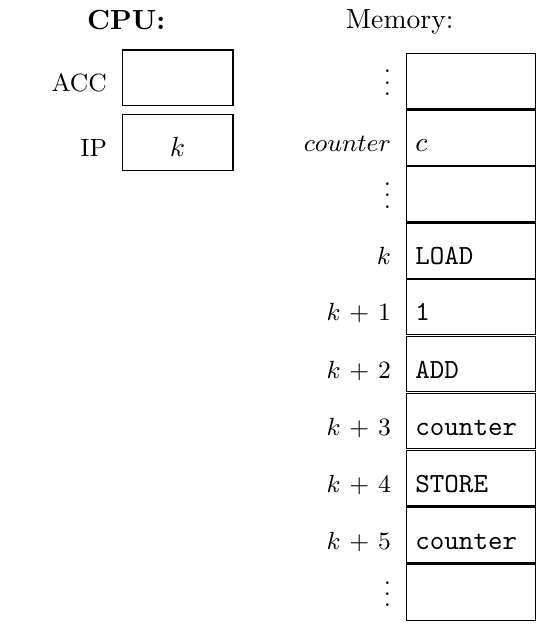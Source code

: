 \documentclass[tikz]{standalone}
\usetikzlibrary{positioning, fit, matrix}
\begin{document}
\begin{tikzpicture}

  \matrix [
  matrix of nodes,
  label={north:Memory:},
  column sep=2pt,
  nodes in empty cells,
  nodes={text height=1em, minimum height=2em, minimum width=3em},
  column 1/.style={nodes={font=\small, text width=1.5cm, align=right}},
  column 2/.style={nodes={draw, align=left, text width=4em,font=\ttfamily}},
  ] (memory) {
    $\vdots$         &     \\
  $counter$ & $c$  \\
  $\vdots$  &      \\
  $k$       & LOAD \\
  $k+1$     & 1    \\
  $k+2$     & ADD \\
  $k+3$     & counter    \\
  $k+4$     & STORE \\
  $k+5$     & counter    \\
  $\vdots$  &      \\
};

  \matrix [
    matrix of nodes,
    above left = -0.9cm and 0.25cm of memory-2-1,
  label={north:\textbf{CPU:}},
  column sep=2pt,
  row sep=3pt,
  nodes in empty cells,
  nodes={text height=1em, minimum height=2em, minimum width=3em},
  column 1/.style={font=\small,nodes={text width=1cm, align=right}},
  column 2/.style={nodes={draw, minimum width=4em}, font=\ttfamily}
  ] (cpu) {
  ACC &     \\
  IP  & $k$ \\
};

\node [rectangle, fit=(cpu) (memory)] {};
\end{tikzpicture}
\end{document}